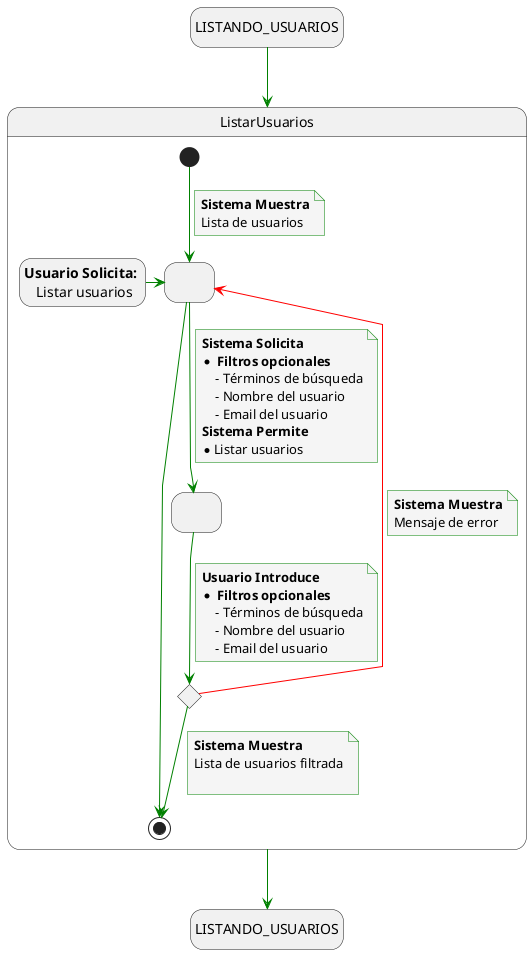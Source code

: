 @startuml listar_usuarios
skinparam {
    NoteBackgroundColor #whiteSmoke
    ArrowColor #green
    NoteBorderColor #green
    linetype polyline
}

hide empty description

state startState as "LISTANDO_USUARIOS"
state endState as "LISTANDO_USUARIOS"

startState --> ListarUsuarios

ListarUsuarios --> endState

state ListarUsuarios {
    state solicitudFiltros as " "
    state envioFiltros as " "
    state revisionFiltrosEnviados <<choice>>
    state usuarioSolicita as "<b>Usuario Solicita:</b> \n Listar usuarios"

    usuarioSolicita -> solicitudFiltros
    [*] --> solicitudFiltros
    note on link
        <b>Sistema Muestra</b>
        Lista de usuarios
    end note

    solicitudFiltros -r-> [*]

    solicitudFiltros --> envioFiltros
    note on link
        <b>Sistema Solicita</b>
        * <b> Filtros opcionales </b>
            - Términos de búsqueda
            - Nombre del usuario
            - Email del usuario
        <b>Sistema Permite</b>
        * Listar usuarios
    end note

    envioFiltros --> revisionFiltrosEnviados
    note on link
        <b>Usuario Introduce</b>
        * <b> Filtros opcionales </b>
            - Términos de búsqueda
            - Nombre del usuario
            - Email del usuario
    end note

    revisionFiltrosEnviados -[#red]-> solicitudFiltros
    note on link
        <b>Sistema Muestra</b>
        Mensaje de error
    end note

    revisionFiltrosEnviados --> [*]
    note on link
        <b>Sistema Muestra</b>
        Lista de usuarios filtrada

    end note
}
@enduml